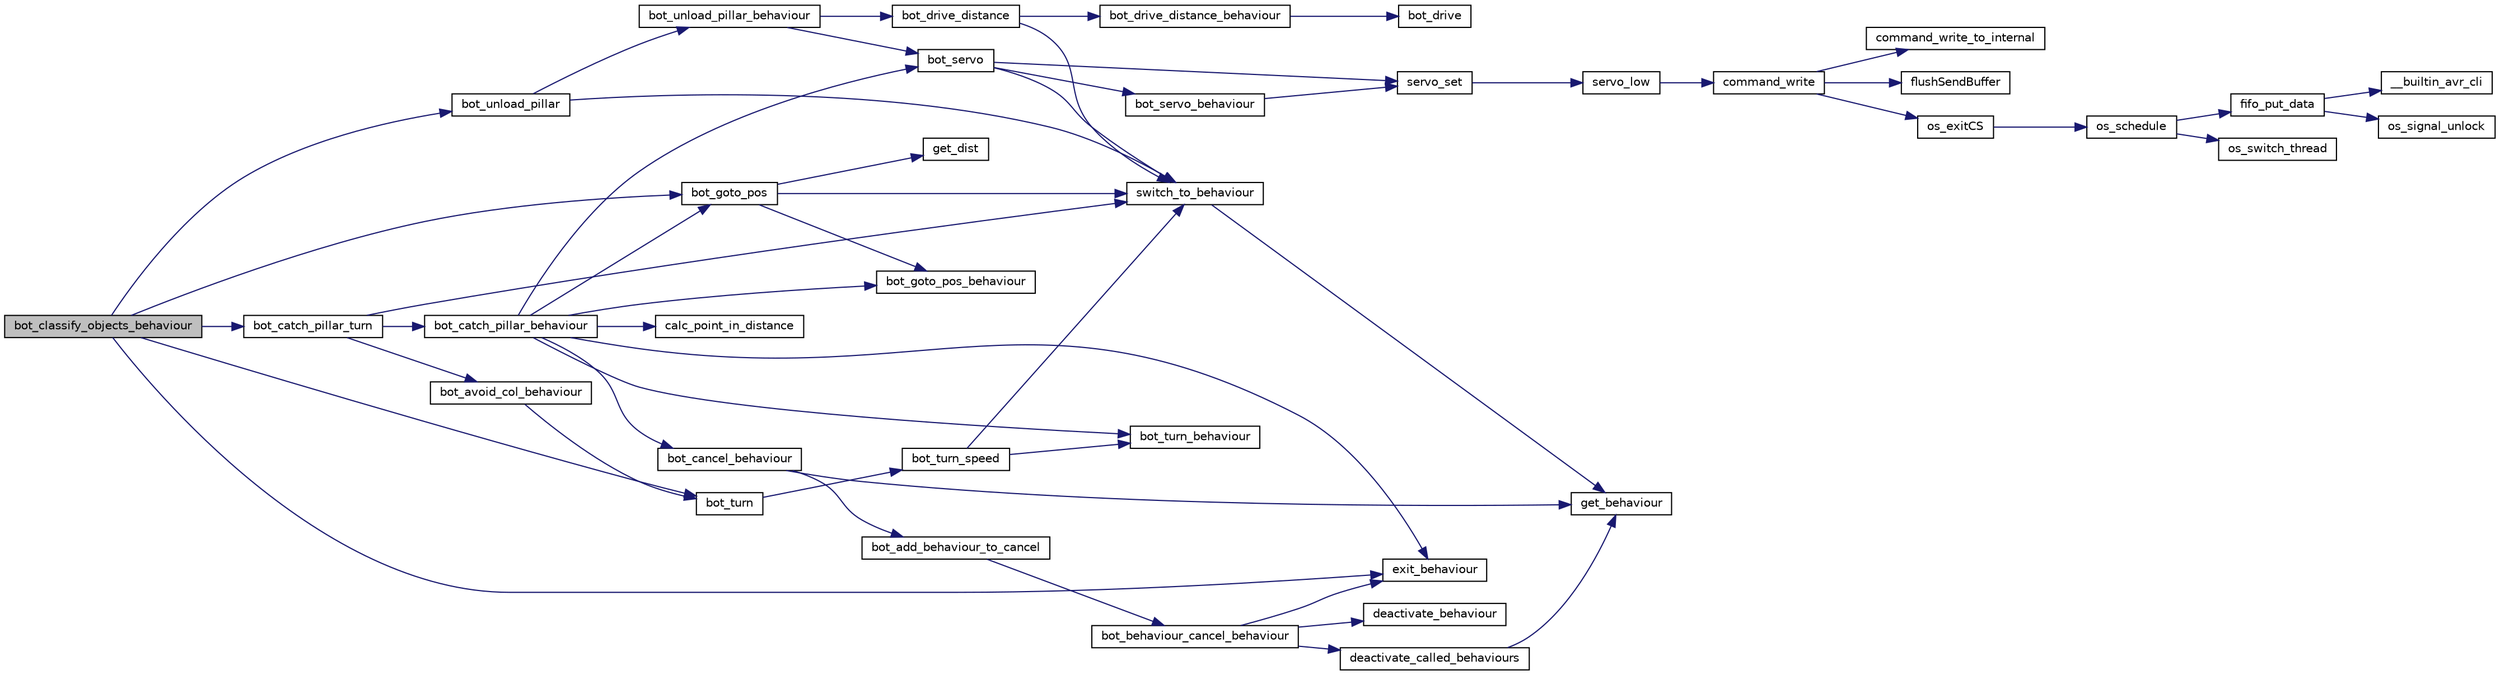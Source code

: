 digraph G
{
  edge [fontname="Helvetica",fontsize="10",labelfontname="Helvetica",labelfontsize="10"];
  node [fontname="Helvetica",fontsize="10",shape=record];
  rankdir="LR";
  Node1 [label="bot_classify_objects_behaviour",height=0.2,width=0.4,color="black", fillcolor="grey75", style="filled" fontcolor="black"];
  Node1 -> Node2 [color="midnightblue",fontsize="10",style="solid",fontname="Helvetica"];
  Node2 [label="bot_catch_pillar_turn",height=0.2,width=0.4,color="black", fillcolor="white", style="filled",URL="$behaviour__catch__pillar_8c.html#abfd23278cfcbad35582c56335c0f936a"];
  Node2 -> Node3 [color="midnightblue",fontsize="10",style="solid",fontname="Helvetica"];
  Node3 [label="switch_to_behaviour",height=0.2,width=0.4,color="black", fillcolor="white", style="filled",URL="$bot-logic_8c.html#a123152ecfcd89545c2603cb3f2e873c9",tooltip="Ruft ein anderes Verhalten auf und merkt sich den Ruecksprung return_from_behaviour() kehrt dann spae..."];
  Node3 -> Node4 [color="midnightblue",fontsize="10",style="solid",fontname="Helvetica"];
  Node4 [label="get_behaviour",height=0.2,width=0.4,color="black", fillcolor="white", style="filled",URL="$bot-logic_8c.html#a11e7a95fd56f9703bd2bd9c61300df6c",tooltip="Liefert das Verhalten zurueck, welches durch function implementiert ist."];
  Node2 -> Node5 [color="midnightblue",fontsize="10",style="solid",fontname="Helvetica"];
  Node5 [label="bot_catch_pillar_behaviour",height=0.2,width=0.4,color="black", fillcolor="white", style="filled",URL="$behaviour__catch__pillar_8c.html#a4c99445c715b784c833956489be188ca"];
  Node5 -> Node6 [color="midnightblue",fontsize="10",style="solid",fontname="Helvetica"];
  Node6 [label="bot_cancel_behaviour",height=0.2,width=0.4,color="black", fillcolor="white", style="filled",URL="$behaviour__cancel__behaviour_8c.html#a9d3bf9ebf7c36f74b1c02506d88a101f",tooltip="Botenfunktion zum Deaktivieren eines Verhaltens, wenn die Abbruchbedingung erfuellt ist..."];
  Node6 -> Node4 [color="midnightblue",fontsize="10",style="solid",fontname="Helvetica"];
  Node6 -> Node7 [color="midnightblue",fontsize="10",style="solid",fontname="Helvetica"];
  Node7 [label="bot_add_behaviour_to_cancel",height=0.2,width=0.4,color="black", fillcolor="white", style="filled",URL="$behaviour__cancel__behaviour_8c.html#a3dae76d2c27d6be88756c6c813e858b5",tooltip="Botenfunktion zum Deaktivieren eines Verhaltens, wenn eine Abbruchbedingung erfuellt ist..."];
  Node7 -> Node8 [color="midnightblue",fontsize="10",style="solid",fontname="Helvetica"];
  Node8 [label="bot_behaviour_cancel_behaviour",height=0.2,width=0.4,color="black", fillcolor="white", style="filled",URL="$behaviour__cancel__behaviour_8c.html#ac52e3f9c89274475f9ab2e38587f277a",tooltip="Verhalten zum bedingten Deaktivieren anderer Verhalten."];
  Node8 -> Node9 [color="midnightblue",fontsize="10",style="solid",fontname="Helvetica"];
  Node9 [label="deactivate_called_behaviours",height=0.2,width=0.4,color="black", fillcolor="white", style="filled",URL="$bot-logic_8c.html#a7f318ddb329eb66eb8ac6053e65b415f",tooltip="Deaktiviert alle von diesem Verhalten aufgerufenen Verhalten."];
  Node9 -> Node4 [color="midnightblue",fontsize="10",style="solid",fontname="Helvetica"];
  Node8 -> Node10 [color="midnightblue",fontsize="10",style="solid",fontname="Helvetica"];
  Node10 [label="exit_behaviour",height=0.2,width=0.4,color="black", fillcolor="white", style="filled",URL="$bot-logic_8c.html#ae957e610d7a3b2034084f87277a319de",tooltip="Kehrt zum aufrufenden Verhalten zurueck und setzt den Status auf Erfolg oder Misserfolg."];
  Node8 -> Node11 [color="midnightblue",fontsize="10",style="solid",fontname="Helvetica"];
  Node11 [label="deactivate_behaviour",height=0.2,width=0.4,color="black", fillcolor="white", style="filled",URL="$bot-logic_8c.html#a03b8247dc4df0a3b5fd29d42a5cdc88e",tooltip="Deaktiviert ein Verhalten."];
  Node5 -> Node12 [color="midnightblue",fontsize="10",style="solid",fontname="Helvetica"];
  Node12 [label="bot_turn_behaviour",height=0.2,width=0.4,color="black", fillcolor="white", style="filled",URL="$behaviour__turn_8c.html#aa49007295687228b4083f8f84208def4",tooltip="Das Verhalten laesst den Bot eine Punktdrehung durchfuehren."];
  Node5 -> Node13 [color="midnightblue",fontsize="10",style="solid",fontname="Helvetica"];
  Node13 [label="calc_point_in_distance",height=0.2,width=0.4,color="black", fillcolor="white", style="filled",URL="$math__utils_8c.html#a6596387c20201193119f1038edca2924",tooltip="Ermittelt die Koordinaten eines Punktes, der um dx mm in x- und dy mm in y-Richtung gegenueber der ak..."];
  Node5 -> Node14 [color="midnightblue",fontsize="10",style="solid",fontname="Helvetica"];
  Node14 [label="bot_servo",height=0.2,width=0.4,color="black", fillcolor="white", style="filled",URL="$behaviour__servo_8c.html#ab12411c90e13fc9e924d02212a7769c6"];
  Node14 -> Node3 [color="midnightblue",fontsize="10",style="solid",fontname="Helvetica"];
  Node14 -> Node15 [color="midnightblue",fontsize="10",style="solid",fontname="Helvetica"];
  Node15 [label="bot_servo_behaviour",height=0.2,width=0.4,color="black", fillcolor="white", style="filled",URL="$behaviour__servo_8c.html#a981bb06031ccc0f1536ec6d194e60da3"];
  Node15 -> Node16 [color="midnightblue",fontsize="10",style="solid",fontname="Helvetica"];
  Node16 [label="servo_set",height=0.2,width=0.4,color="black", fillcolor="white", style="filled",URL="$motor_8c.html#a71bb8302cc262e57dfd2897d5fe6121e",tooltip="Stellt die Servos."];
  Node16 -> Node17 [color="midnightblue",fontsize="10",style="solid",fontname="Helvetica"];
  Node17 [label="servo_low",height=0.2,width=0.4,color="black", fillcolor="white", style="filled",URL="$motor-low_8h.html#a0de2d9390f32772c86a439f63e65d78c",tooltip="Stellt die Servos."];
  Node17 -> Node18 [color="midnightblue",fontsize="10",style="solid",fontname="Helvetica"];
  Node18 [label="command_write",height=0.2,width=0.4,color="black", fillcolor="white", style="filled",URL="$command_8c.html#a419b75ed34551408822d9caee3cd5206"];
  Node18 -> Node19 [color="midnightblue",fontsize="10",style="solid",fontname="Helvetica"];
  Node19 [label="command_write_to_internal",height=0.2,width=0.4,color="black", fillcolor="white", style="filled",URL="$command_8c.html#a428cf92e37fc9bbc0ffc48912c3022ac"];
  Node18 -> Node20 [color="midnightblue",fontsize="10",style="solid",fontname="Helvetica"];
  Node20 [label="flushSendBuffer",height=0.2,width=0.4,color="black", fillcolor="white", style="filled",URL="$tcp_8h.html#aae71e1682727310afab282923a80c968"];
  Node18 -> Node21 [color="midnightblue",fontsize="10",style="solid",fontname="Helvetica"];
  Node21 [label="os_exitCS",height=0.2,width=0.4,color="black", fillcolor="white", style="filled",URL="$os__thread_8h.html#a146cd9b383b02d8e5424e2de5bfdf7e1"];
  Node21 -> Node22 [color="midnightblue",fontsize="10",style="solid",fontname="Helvetica"];
  Node22 [label="os_schedule",height=0.2,width=0.4,color="black", fillcolor="white", style="filled",URL="$os__scheduler_8h.html#aaf0ea29568109bcdfb1d527f223accad"];
  Node22 -> Node23 [color="midnightblue",fontsize="10",style="solid",fontname="Helvetica"];
  Node23 [label="fifo_put_data",height=0.2,width=0.4,color="black", fillcolor="white", style="filled",URL="$fifo_8c.html#a7b3f9ad457273c9717bff49113c84250"];
  Node23 -> Node24 [color="midnightblue",fontsize="10",style="solid",fontname="Helvetica"];
  Node24 [label="__builtin_avr_cli",height=0.2,width=0.4,color="black", fillcolor="white", style="filled",URL="$builtins_8h.html#a41590bd57be6a89c1b9bcafe523207f2",tooltip="Disables all interrupts by clearing the global interrupt mask."];
  Node23 -> Node25 [color="midnightblue",fontsize="10",style="solid",fontname="Helvetica"];
  Node25 [label="os_signal_unlock",height=0.2,width=0.4,color="black", fillcolor="white", style="filled",URL="$os__thread__pc_8c.html#aa0b166109be9754de9b8b863b8d197c7"];
  Node22 -> Node26 [color="midnightblue",fontsize="10",style="solid",fontname="Helvetica"];
  Node26 [label="os_switch_thread",height=0.2,width=0.4,color="black", fillcolor="white", style="filled",URL="$os__thread_8h.html#afa82438e9832609bc5ffbddad166e1b7"];
  Node14 -> Node16 [color="midnightblue",fontsize="10",style="solid",fontname="Helvetica"];
  Node5 -> Node27 [color="midnightblue",fontsize="10",style="solid",fontname="Helvetica"];
  Node27 [label="bot_goto_pos",height=0.2,width=0.4,color="black", fillcolor="white", style="filled",URL="$behaviour__goto__pos_8c.html#ab5ed29ca0a737f151df82f8babc00170"];
  Node27 -> Node3 [color="midnightblue",fontsize="10",style="solid",fontname="Helvetica"];
  Node27 -> Node28 [color="midnightblue",fontsize="10",style="solid",fontname="Helvetica"];
  Node28 [label="bot_goto_pos_behaviour",height=0.2,width=0.4,color="black", fillcolor="white", style="filled",URL="$behaviour__goto__pos_8c.html#a438ebcd779ae602e208e9ebe3b9aee44"];
  Node27 -> Node29 [color="midnightblue",fontsize="10",style="solid",fontname="Helvetica"];
  Node29 [label="get_dist",height=0.2,width=0.4,color="black", fillcolor="white", style="filled",URL="$math__utils_8c.html#a21ef181ca9f0913051fc5e75fb8ae2b7",tooltip="Ermittlung des Quadrat-Abstands zwischen zwei Punkten."];
  Node5 -> Node28 [color="midnightblue",fontsize="10",style="solid",fontname="Helvetica"];
  Node5 -> Node10 [color="midnightblue",fontsize="10",style="solid",fontname="Helvetica"];
  Node2 -> Node30 [color="midnightblue",fontsize="10",style="solid",fontname="Helvetica"];
  Node30 [label="bot_avoid_col_behaviour",height=0.2,width=0.4,color="black", fillcolor="white", style="filled",URL="$behaviour__avoid__col_8c.html#af537d5e45f3f8339619d9dccf7d86e5d"];
  Node30 -> Node31 [color="midnightblue",fontsize="10",style="solid",fontname="Helvetica"];
  Node31 [label="bot_turn",height=0.2,width=0.4,color="black", fillcolor="white", style="filled",URL="$behaviour__turn_8c.html#af8e1b5de92fa7f8f465615dff50b81fb",tooltip="Dreht den Bot im mathematischen Drehsinn."];
  Node31 -> Node32 [color="midnightblue",fontsize="10",style="solid",fontname="Helvetica"];
  Node32 [label="bot_turn_speed",height=0.2,width=0.4,color="black", fillcolor="white", style="filled",URL="$behaviour__turn_8c.html#a7b75d957ab1dbf1a79d5403011a0b952",tooltip="Dreht den Bot im mathematischen Drehsinn im Rahmen der angegebenen Geschwindigkeiten."];
  Node32 -> Node3 [color="midnightblue",fontsize="10",style="solid",fontname="Helvetica"];
  Node32 -> Node12 [color="midnightblue",fontsize="10",style="solid",fontname="Helvetica"];
  Node1 -> Node31 [color="midnightblue",fontsize="10",style="solid",fontname="Helvetica"];
  Node1 -> Node27 [color="midnightblue",fontsize="10",style="solid",fontname="Helvetica"];
  Node1 -> Node33 [color="midnightblue",fontsize="10",style="solid",fontname="Helvetica"];
  Node33 [label="bot_unload_pillar",height=0.2,width=0.4,color="black", fillcolor="white", style="filled",URL="$behaviour__catch__pillar_8c.html#a444e8ac4ffa6c7cf3e36d72b5f95b640"];
  Node33 -> Node3 [color="midnightblue",fontsize="10",style="solid",fontname="Helvetica"];
  Node33 -> Node34 [color="midnightblue",fontsize="10",style="solid",fontname="Helvetica"];
  Node34 [label="bot_unload_pillar_behaviour",height=0.2,width=0.4,color="black", fillcolor="white", style="filled",URL="$behaviour__catch__pillar_8c.html#a4072478a8c0b91c796f2541a62c3c53f"];
  Node34 -> Node14 [color="midnightblue",fontsize="10",style="solid",fontname="Helvetica"];
  Node34 -> Node35 [color="midnightblue",fontsize="10",style="solid",fontname="Helvetica"];
  Node35 [label="bot_drive_distance",height=0.2,width=0.4,color="black", fillcolor="white", style="filled",URL="$behaviour__drive__distance_8c.html#ae7b188b6785c5e337c51509282ca790e"];
  Node35 -> Node3 [color="midnightblue",fontsize="10",style="solid",fontname="Helvetica"];
  Node35 -> Node36 [color="midnightblue",fontsize="10",style="solid",fontname="Helvetica"];
  Node36 [label="bot_drive_distance_behaviour",height=0.2,width=0.4,color="black", fillcolor="white", style="filled",URL="$behaviour__drive__distance_8c.html#ae8ac26948cf65b72d78549e85390d861"];
  Node36 -> Node37 [color="midnightblue",fontsize="10",style="solid",fontname="Helvetica"];
  Node37 [label="bot_drive",height=0.2,width=0.4,color="black", fillcolor="white", style="filled",URL="$behaviour__drive__distance_8c.html#a3326d2bd0b9ba5fe13e7a0fae98a1c8b"];
  Node1 -> Node10 [color="midnightblue",fontsize="10",style="solid",fontname="Helvetica"];
}

